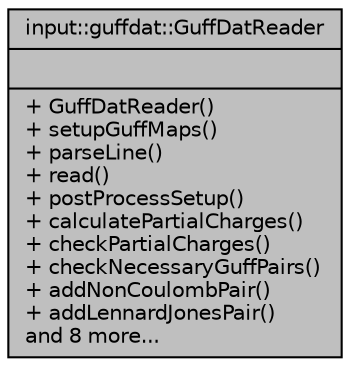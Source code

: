 digraph "input::guffdat::GuffDatReader"
{
 // LATEX_PDF_SIZE
  edge [fontname="Helvetica",fontsize="10",labelfontname="Helvetica",labelfontsize="10"];
  node [fontname="Helvetica",fontsize="10",shape=record];
  Node1 [label="{input::guffdat::GuffDatReader\n||+ GuffDatReader()\l+ setupGuffMaps()\l+ parseLine()\l+ read()\l+ postProcessSetup()\l+ calculatePartialCharges()\l+ checkPartialCharges()\l+ checkNecessaryGuffPairs()\l+ addNonCoulombPair()\l+ addLennardJonesPair()\land 8 more...\l}",height=0.2,width=0.4,color="black", fillcolor="grey75", style="filled", fontcolor="black",tooltip="reads the guff.dat file"];
}
